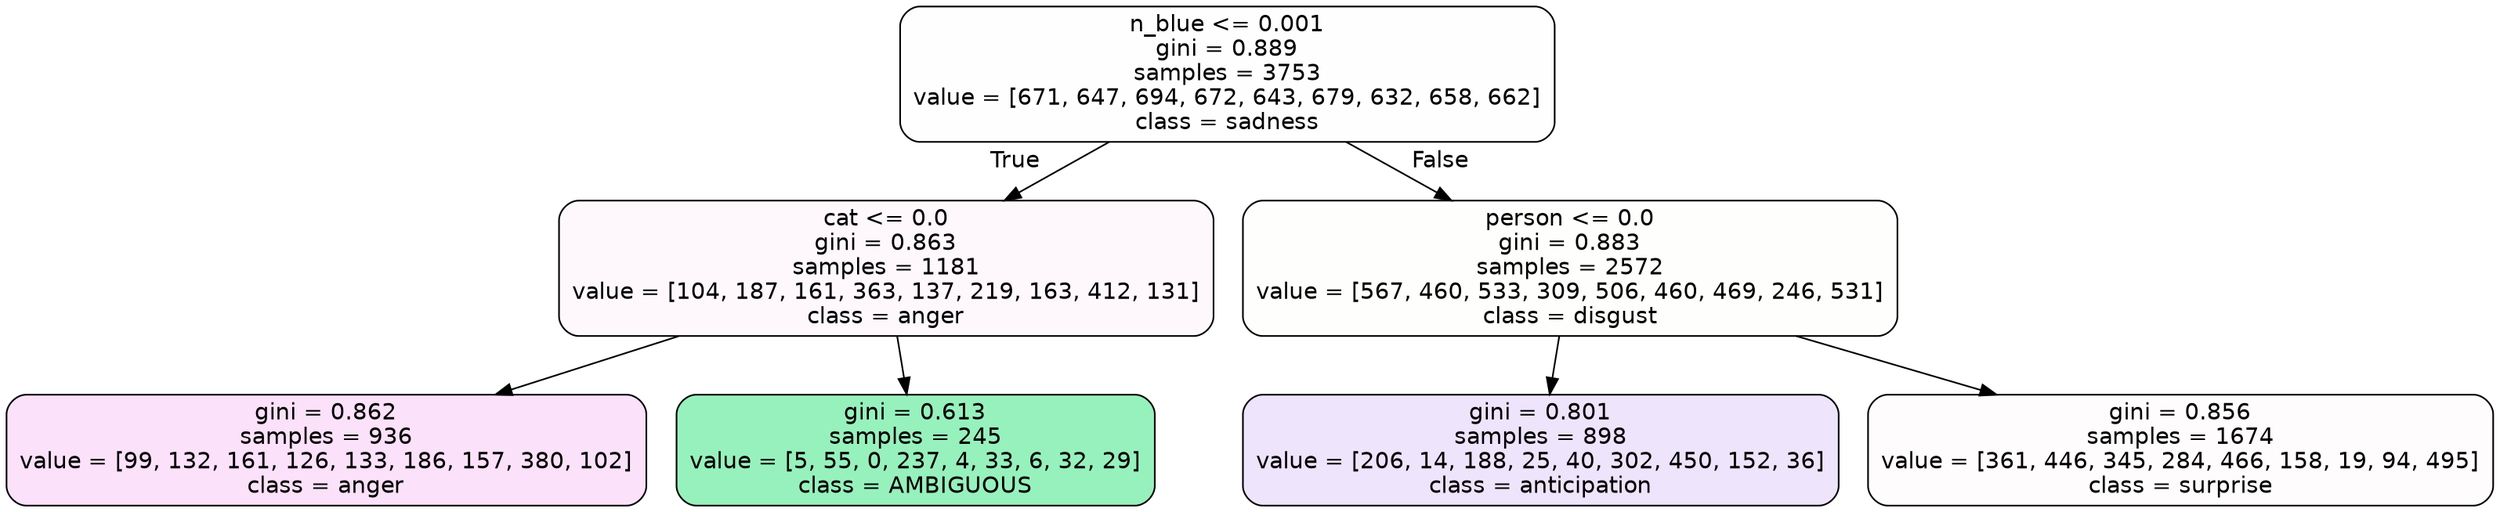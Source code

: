 digraph Tree {
node [shape=box, style="filled, rounded", color="black", fontname=helvetica] ;
edge [fontname=helvetica] ;
0 [label="n_blue <= 0.001\ngini = 0.889\nsamples = 3753\nvalue = [671, 647, 694, 672, 643, 679, 632, 658, 662]\nclass = sadness", fillcolor="#64e53901"] ;
1 [label="cat <= 0.0\ngini = 0.863\nsamples = 1181\nvalue = [104, 187, 161, 363, 137, 219, 163, 412, 131]\nclass = anger", fillcolor="#e539d708"] ;
0 -> 1 [labeldistance=2.5, labelangle=45, headlabel="True"] ;
2 [label="gini = 0.862\nsamples = 936\nvalue = [99, 132, 161, 126, 133, 186, 157, 380, 102]\nclass = anger", fillcolor="#e539d726"] ;
1 -> 2 ;
3 [label="gini = 0.613\nsamples = 245\nvalue = [5, 55, 0, 237, 4, 33, 6, 32, 29]\nclass = AMBIGUOUS", fillcolor="#39e58186"] ;
1 -> 3 ;
4 [label="person <= 0.0\ngini = 0.883\nsamples = 2572\nvalue = [567, 460, 533, 309, 506, 460, 469, 246, 531]\nclass = disgust", fillcolor="#e5813902"] ;
0 -> 4 [labeldistance=2.5, labelangle=-45, headlabel="False"] ;
5 [label="gini = 0.801\nsamples = 898\nvalue = [206, 14, 188, 25, 40, 302, 450, 152, 36]\nclass = anticipation", fillcolor="#8139e522"] ;
4 -> 5 ;
6 [label="gini = 0.856\nsamples = 1674\nvalue = [361, 446, 345, 284, 466, 158, 19, 94, 495]\nclass = surprise", fillcolor="#e5396403"] ;
4 -> 6 ;
}